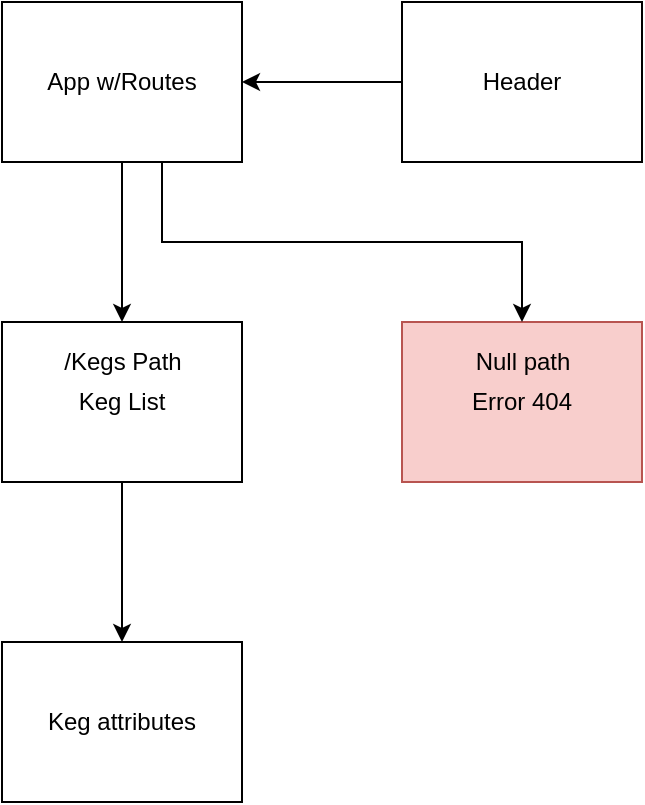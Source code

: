 <mxfile version="12.7.0" type="device"><diagram id="VYBxBiJevLHO0AOkXHF6" name="Page-1"><mxGraphModel dx="2062" dy="1154" grid="1" gridSize="10" guides="1" tooltips="1" connect="1" arrows="1" fold="1" page="1" pageScale="1" pageWidth="850" pageHeight="1100" math="0" shadow="0"><root><mxCell id="0"/><mxCell id="1" parent="0"/><mxCell id="GfbcKV0ESUuaGIOHf83R-1" value="Error 404" style="rounded=0;whiteSpace=wrap;html=1;fillColor=#f8cecc;strokeColor=#b85450;" vertex="1" parent="1"><mxGeometry x="520" y="320" width="120" height="80" as="geometry"/></mxCell><mxCell id="GfbcKV0ESUuaGIOHf83R-8" value="" style="edgeStyle=orthogonalEdgeStyle;rounded=0;orthogonalLoop=1;jettySize=auto;html=1;exitX=0.5;exitY=1;exitDx=0;exitDy=0;" edge="1" parent="1" source="GfbcKV0ESUuaGIOHf83R-2"><mxGeometry relative="1" as="geometry"><mxPoint x="560" y="280" as="sourcePoint"/><mxPoint x="380" y="320" as="targetPoint"/><Array as="points"/></mxGeometry></mxCell><mxCell id="GfbcKV0ESUuaGIOHf83R-11" value="" style="edgeStyle=orthogonalEdgeStyle;rounded=0;orthogonalLoop=1;jettySize=auto;html=1;entryX=0.5;entryY=0;entryDx=0;entryDy=0;" edge="1" parent="1" source="GfbcKV0ESUuaGIOHf83R-2" target="GfbcKV0ESUuaGIOHf83R-1"><mxGeometry relative="1" as="geometry"><mxPoint x="240" y="260" as="targetPoint"/><Array as="points"><mxPoint x="400" y="280"/><mxPoint x="580" y="280"/></Array></mxGeometry></mxCell><mxCell id="GfbcKV0ESUuaGIOHf83R-2" value="App w/Routes&lt;br&gt;" style="rounded=0;whiteSpace=wrap;html=1;" vertex="1" parent="1"><mxGeometry x="320" y="160" width="120" height="80" as="geometry"/></mxCell><mxCell id="GfbcKV0ESUuaGIOHf83R-6" value="" style="edgeStyle=orthogonalEdgeStyle;rounded=0;orthogonalLoop=1;jettySize=auto;html=1;" edge="1" parent="1" source="GfbcKV0ESUuaGIOHf83R-3" target="GfbcKV0ESUuaGIOHf83R-2"><mxGeometry relative="1" as="geometry"><Array as="points"><mxPoint x="480" y="200"/><mxPoint x="480" y="200"/></Array></mxGeometry></mxCell><mxCell id="GfbcKV0ESUuaGIOHf83R-3" value="Header&lt;br&gt;" style="rounded=0;whiteSpace=wrap;html=1;" vertex="1" parent="1"><mxGeometry x="520" y="160" width="120" height="80" as="geometry"/></mxCell><mxCell id="GfbcKV0ESUuaGIOHf83R-20" value="" style="edgeStyle=orthogonalEdgeStyle;rounded=0;orthogonalLoop=1;jettySize=auto;html=1;" edge="1" parent="1" source="GfbcKV0ESUuaGIOHf83R-4" target="GfbcKV0ESUuaGIOHf83R-9"><mxGeometry relative="1" as="geometry"/></mxCell><mxCell id="GfbcKV0ESUuaGIOHf83R-4" value="Keg List&lt;br&gt;" style="rounded=0;whiteSpace=wrap;html=1;" vertex="1" parent="1"><mxGeometry x="320" y="320" width="120" height="80" as="geometry"/></mxCell><mxCell id="GfbcKV0ESUuaGIOHf83R-9" value="Keg attributes&lt;br&gt;" style="rounded=0;whiteSpace=wrap;html=1;" vertex="1" parent="1"><mxGeometry x="320" y="480" width="120" height="80" as="geometry"/></mxCell><mxCell id="GfbcKV0ESUuaGIOHf83R-19" value="/Kegs Path" style="text;html=1;align=center;verticalAlign=middle;resizable=0;points=[];autosize=1;rotation=0;" vertex="1" parent="1"><mxGeometry x="345" y="330" width="70" height="20" as="geometry"/></mxCell><mxCell id="GfbcKV0ESUuaGIOHf83R-23" value="Null path" style="text;html=1;align=center;verticalAlign=middle;resizable=0;points=[];autosize=1;" vertex="1" parent="1"><mxGeometry x="550" y="330" width="60" height="20" as="geometry"/></mxCell></root></mxGraphModel></diagram></mxfile>